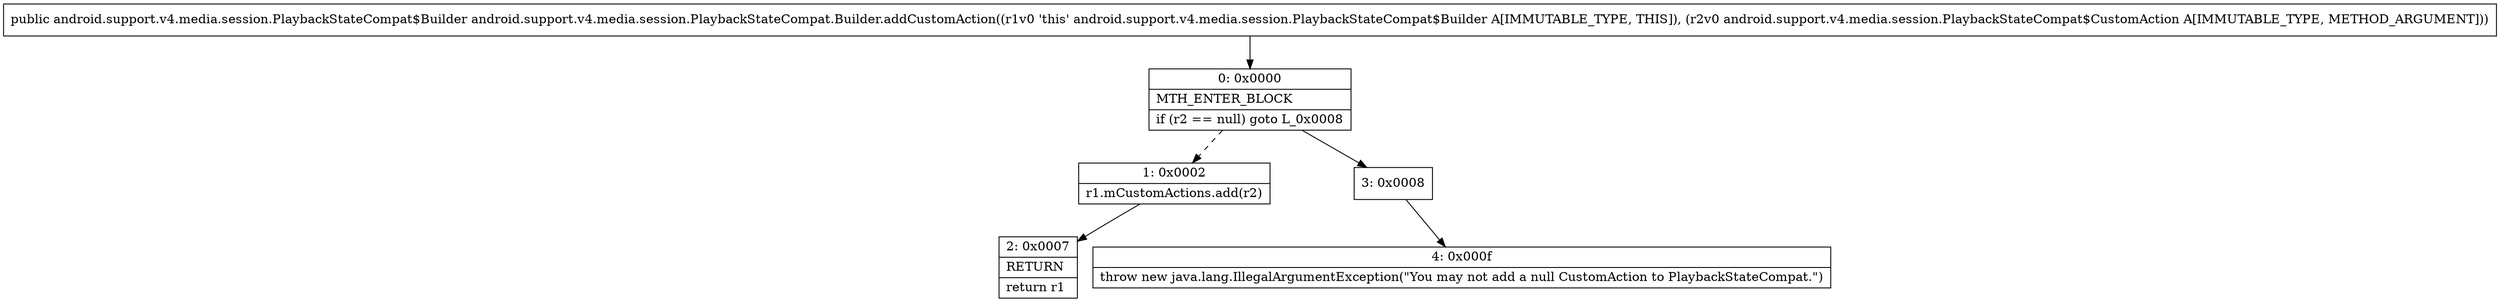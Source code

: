 digraph "CFG forandroid.support.v4.media.session.PlaybackStateCompat.Builder.addCustomAction(Landroid\/support\/v4\/media\/session\/PlaybackStateCompat$CustomAction;)Landroid\/support\/v4\/media\/session\/PlaybackStateCompat$Builder;" {
Node_0 [shape=record,label="{0\:\ 0x0000|MTH_ENTER_BLOCK\l|if (r2 == null) goto L_0x0008\l}"];
Node_1 [shape=record,label="{1\:\ 0x0002|r1.mCustomActions.add(r2)\l}"];
Node_2 [shape=record,label="{2\:\ 0x0007|RETURN\l|return r1\l}"];
Node_3 [shape=record,label="{3\:\ 0x0008}"];
Node_4 [shape=record,label="{4\:\ 0x000f|throw new java.lang.IllegalArgumentException(\"You may not add a null CustomAction to PlaybackStateCompat.\")\l}"];
MethodNode[shape=record,label="{public android.support.v4.media.session.PlaybackStateCompat$Builder android.support.v4.media.session.PlaybackStateCompat.Builder.addCustomAction((r1v0 'this' android.support.v4.media.session.PlaybackStateCompat$Builder A[IMMUTABLE_TYPE, THIS]), (r2v0 android.support.v4.media.session.PlaybackStateCompat$CustomAction A[IMMUTABLE_TYPE, METHOD_ARGUMENT])) }"];
MethodNode -> Node_0;
Node_0 -> Node_1[style=dashed];
Node_0 -> Node_3;
Node_1 -> Node_2;
Node_3 -> Node_4;
}

